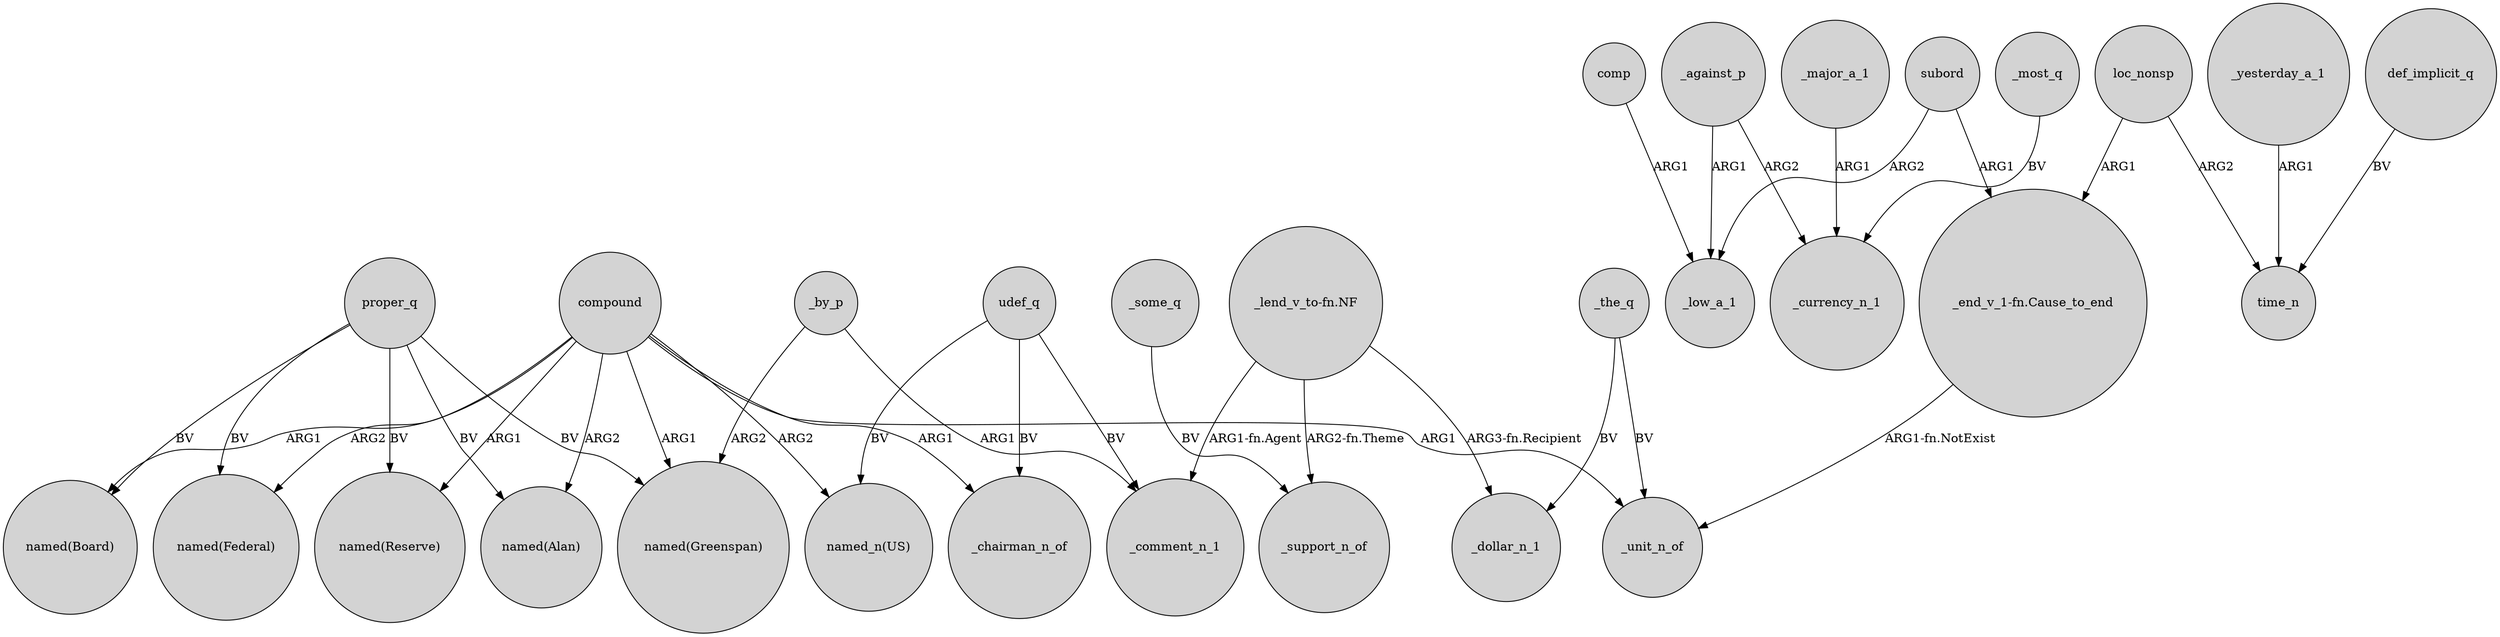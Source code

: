 digraph {
	node [shape=circle style=filled]
	compound -> "named(Reserve)" [label=ARG1]
	_against_p -> _currency_n_1 [label=ARG2]
	_yesterday_a_1 -> time_n [label=ARG1]
	proper_q -> "named(Reserve)" [label=BV]
	udef_q -> "named_n(US)" [label=BV]
	_by_p -> _comment_n_1 [label=ARG1]
	compound -> _chairman_n_of [label=ARG1]
	proper_q -> "named(Greenspan)" [label=BV]
	compound -> _unit_n_of [label=ARG1]
	subord -> _low_a_1 [label=ARG2]
	proper_q -> "named(Alan)" [label=BV]
	_some_q -> _support_n_of [label=BV]
	_the_q -> _dollar_n_1 [label=BV]
	_against_p -> _low_a_1 [label=ARG1]
	proper_q -> "named(Board)" [label=BV]
	compound -> "named_n(US)" [label=ARG2]
	udef_q -> _chairman_n_of [label=BV]
	loc_nonsp -> time_n [label=ARG2]
	"_lend_v_to-fn.NF" -> _dollar_n_1 [label="ARG3-fn.Recipient"]
	subord -> "_end_v_1-fn.Cause_to_end" [label=ARG1]
	udef_q -> _comment_n_1 [label=BV]
	compound -> "named(Board)" [label=ARG1]
	compound -> "named(Greenspan)" [label=ARG1]
	compound -> "named(Alan)" [label=ARG2]
	"_lend_v_to-fn.NF" -> _support_n_of [label="ARG2-fn.Theme"]
	loc_nonsp -> "_end_v_1-fn.Cause_to_end" [label=ARG1]
	proper_q -> "named(Federal)" [label=BV]
	_major_a_1 -> _currency_n_1 [label=ARG1]
	_most_q -> _currency_n_1 [label=BV]
	_by_p -> "named(Greenspan)" [label=ARG2]
	compound -> "named(Federal)" [label=ARG2]
	_the_q -> _unit_n_of [label=BV]
	"_lend_v_to-fn.NF" -> _comment_n_1 [label="ARG1-fn.Agent"]
	def_implicit_q -> time_n [label=BV]
	comp -> _low_a_1 [label=ARG1]
	"_end_v_1-fn.Cause_to_end" -> _unit_n_of [label="ARG1-fn.NotExist"]
}
